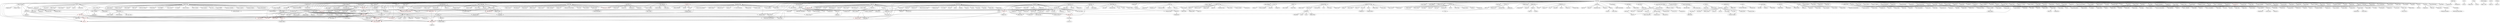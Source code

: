 strict digraph G{
"Jiawei Han" -> "Changsung Kang"
"Manish Gupta" -> "José E. Moreira"
"Jiawei Han" -> "Binbin Lin"
"Jiebo Luo" -> "Matthew Boutell"
"Jiawei Han" -> "Harvey J. Miller"
"Lu Liu" -> "Zhong Yao"
"José E. Moreira" -> "George Almási"
"Tarek F. Abdelzaher" -> "Hieu Khac Le"
"Dong Xin" -> "Zheng Shao"
"Jiawei Han" -> "Ying Lu"
"Jiawei Han" -> "Joshua Hailpern"
"Anthony K. H. Tung" -> "Karen Sollins"
"Xiaofei He" -> "Deng Cai"
"Jiawei Han" -> "Saurav Pandit"
"Hector Gonzalez" -> "Lu-An Tang"
"Yizhou Sun" -> "Fabio Fumarola"
"Bolin Ding" -> "Zhenhui Li"
"Jiawei Han" -> "Charu C. Aggarwal"
"Jiawei Han" -> "Gene Spafford"
"Jiawei Han" -> "Jie Tang"
"Manish Gupta" -> "Erik W. Draeger"
"Jiawei Han" -> "Yixin Chen"
"Huiling Chen" -> "Xuejie Liu"
"Manish Gupta" -> "Hans Jacobson"
"Hongyan Liu" -> "Feng Kong"
"Chen Chen" -> "Xiaofei Zhang"
"Jiawei Han" -> "Jingjing Wang"
"David Lo" -> "Richard J. Oentaryo"
"Guoliang Li" -> "Jiannan Wang"
"Yizhou Sun" -> "Marina Danilevsky"
"Jiebo Luo" -> "Quanzeng You"
"Jiawei Han" -> "Yifan Li"
"Sangkyum Kim" -> "Hyungsul Kim"
"Soumen Chakrabarti" -> "Somnath Banerjee"
"Ziyu Guan" -> "Arijit Khan"
"Paul Bennett" -> "Raman Chandrasekar"
"Jae-Gil Lee" -> "Seulki Lee"
"Jing Gao" -> "Marina Danilevsky"
"Soumen Chakrabarti" -> "Avinava Dubey"
"Latifur Khan" -> "Mamoun Awad"
"Jiawei Han" -> "Kevin W. Hamlen"
"Gengxin Miao" -> "Ziyu Guan"
"Zhijun Yin" -> "Jingmin Zhang"
"Raghu Ganti" -> "Lance Kaplan"
"Jianhua Feng" -> "Jiannan Wang"
"Jianyong Wang" -> "Zhiping Zeng"
"Jie Yu" -> "Liming Lu"
"Dong Xin" -> "Bahman Bahmani"
"Guofei Jiang" -> "Dara Kusic"
"Rui Ma" -> "Jingfeng Xue"
"Lu Liu" -> "Changze Wu"
"Lin Gu" -> "Rui Chu"
"Binbin Lin" -> "Guoji Zhang"
"Xifeng Yan" -> "Feida Zhu"
"Yi Yang" -> "Fangni Chen"
"Jiawei Han" -> "Feng Liang"
"Tianyi Wu" -> "Yintao Yu"
"Deng Cai" -> "Gengxin Miao"
"Charu C. Aggarwal" -> "Arijit Khan"
"Feida Zhu" -> "Richard J. Oentaryo"
"Sangkyum Kim" -> "Rahul Malik"
"Yizhou Sun" -> "Jianbin Huang"
"Hyungsul Kim" -> "Lingyi Liu"
"Kevin Chen-Chuan Chang" -> "Shui-Lung Chuang"
"Mihai Christodorescu" -> "Mila Dalla Preda"
"Xiaoxin Yin" -> "Xiaobing Xue"
"Wenjie Zhang" -> "Qianlu Lin"
"Duo Zhang" -> "Yintao Yu"
"Huiling Chen" -> "Guoqing Zhao"
"Jang-Eui Hong" -> "Jong-Phil Kim"
"Yizhou Sun" -> "Hyungsul Kim"
"Jiawei Han" -> "Jie Yu"
"José E. Moreira" -> "José G. Castaños"
"Wei Gao" -> "Xuejun Zhuo"
"Bo Zhao" -> "Pengfei Wang"
"Liangliang Cao" -> "Felix X. Yu"
"AnHai Doan" -> "Wensheng Wu"
"Jie Yu" -> "Shun Cai"
"Xifeng Yan" -> "Sudipto Das"
"Jing Gao" -> "Liang Ge"
"Rui Li" -> "Srivatsan Pallavaram"
"Jiawei Han" -> "Mohammad Maifi Hasan Khan"
"Xiaoxin Yin" -> "Zhijun Yin"
"Jie Tang" -> "Kuo Zhang"
"Jie Yu" -> "Dhiraj Joshi"
"Donato Malerba" -> "Fabio Fumarola"
"Guozhu Dong" -> "Chaoyi Pang"
"Chao Liu" -> "Rogério Richa"
"Xiao Yu" -> "Shuang An"
"Jiawei Han" -> "ChengXiang Zhai"
"Jiawei Han" -> "Yujing Wang"
"Jiawei Han" -> "Huiling Chen"
"Rui Ma" -> "Hongwen Yan"
"Jing Gao" -> "Haibin Cheng"
"Xin Jin" -> "Pengyi Zhang"
"David Lo" -> "Anh Tuan Nguyen"
"Sangkyum Kim" -> "Xiao Yu"
"Jiawei Han" -> "Hongbo Deng"
"Jiawei Han" -> "Phuong Nguyen"
"Joel Sachs" -> "Cynthia Sims Parr"
"Haifeng Chen" -> "Xiaozhu Kang"
"Jiawei Han" -> "Chengxiang Zhai"
"Wei Fan" -> "Xufei Wang"
"Rahul Malik" -> "Chandrasekar Ramachandran"
"Dhiraj Joshi" -> "Minwoo Park"
"Jing Gao" -> "Tuncer Baykas"
"Jiawei Han" -> "Xiaoyun Wu"
"ChengXiang Zhai" -> "Maryam Karimzadehgan"
"Jiong Yang" -> "Shirong Li"
"Hwanjo Yu" -> "Hune Cho"
"Bo Zhao" -> "Pengpeng Chen"
"Qiaozhu Mei" -> "Duo Zhang"
"Xinyu Guo" -> "Shenglian Lu"
"Jiawei Han" -> "Jing Gao"
"Jiawei Han" -> "Ding Zhou"
"TaeChoong Chung" -> "Ngo Anh Vien"
"Charu C. Aggarwal" -> "Guo-Jun Qi"
"Xiong Liu" -> "Xiangdong Jia"
"Chengxiang Zhai" -> "Zhijun Yin"
"Xifeng Yan" -> "Qiang Qu"
"Jie Yu" -> "Jiguang Wan"
"Tarek Abdelzaher" -> "Hieu Le"
"Hector Gonzalez" -> "William D. Lewis"
"Xiaofei He" -> "Changjin Xu"
"Jiawei Han" -> "Xiaolei Li"
"Ana Lelescu" -> "Alfredo Alba"
"Jiawei Han" -> "Guo-Jun Qi"
"Hongyan Liu" -> "Zhixu Li"
"Jiawei Han" -> "Min-Soo Kim"
"Tom La Porta" -> "Haoying Fu"
"Peixiang Zhao" -> "Xiao Yu"
"Jiawei Han" -> "Cindy Xide Lin"
"Xifeng Yan" -> "Qihong Shao"
"Yao Hu" -> "Debing Zhang"
"Jie Yu" -> "Xiangfeng Luo"
"Osmar R. Zaïane" -> "Simeon J. Simoff"
"Dhiraj Joshi" -> "Ritendra Datta"
"Tarek Abdelzaher" -> "Hyungsul Kim"
"Krzysztof Koperski" -> "Thien Nguyen"
"Tianyi Wu" -> "Yizhou Sun"
"Tarek Abdelzaher" -> "Mohammad Maifi Hasan Khan"
"Jiebo Luo" -> "Tianli Yu"
"Jiong Yang" -> "Gang Shu"
"David Lo" -> "Ferdian Thung"
"Yanen Li" -> "Marina Danilevsky"
"Jiawei Han" -> "Jiebo Luo"
"Jiawei Han" -> "Raghu Ganti"
"Jiawei Han" -> "Xifeng Yan"
"Tarek Abdelzaher" -> "Praveen Jayachandran"
"Jiawei Han" -> "Michael LeMay"
"Qiaozhu Mei" -> "Cindy Xide Lin"
"Rui Li" -> "Yunxiang Ling"
"Gyan Bhanot" -> "Ravi Vijaya Satya"
"Jiawei Han" -> "Tarek F. Abdelzaher"
"Manish Gupta" -> "B. Chandra"
"Yizhou Sun" -> "Yintao Yu"
"Jiawei Han" -> "Dhiraj Joshi"
"Ruoming Jin" -> "Leonid Glimcher"
"Manish Gupta" -> "Mauricio Serrano"
"Manish Gupta" -> "Soumen Chakrabarti"
"Tarek F. Abdelzaher" -> "Hossein Ahmadi"
"Jiawei Han" -> "Jimeng Sun"
"Jie Yu" -> "Shunxiang Zhang"
"ChengXiang Zhai" -> "Hyun Duk Kim"
"Xiaofei He" -> "Yao Hu"
"Guoji Zhang" -> "Guoxian Yu"
"Jing Gao" -> "Lu Su"
"Jing Yuan" -> "Martin Rajchl"
"Xiao Yu" -> "Fabio Fumarola"
"Jiawei Han" -> "Jian Pei"
"Chi Wang" -> "Fabio Fumarola"
"Jiawei Han" -> "Jianyong Wang"
"Chen Chen" -> "Gang Han"
"Xin Jin" -> "Arjun Dasgupta"
"Chi Wang" -> "Marina Danilevsky"
"Jing Gao" -> "Shaohan Hu"
"ChengXiang Zhai" -> "Yanen Li"
"Chen Chen" -> "Ping-Hao Wu"
"Xifeng Yan" -> "Brandon Norick"
"Xiaofei He" -> "Mingcheng Qu"
"Bin He" -> "Wu Song"
"Rui Ma" -> "Keke Cai"
"Hossein Ahmadi" -> "Nam Pham"
"Tarek F. Abdelzaher" -> "Nam Pham"
"Siau-Cheng Khoo" -> "David Lo"
"Haiyan Hu" -> "Fei Pan"
"Jiawei Han" -> "Chi Wang"
"Lidan Wang" -> "Xiao Cheng"
"Jiebo Luo" -> "Roelof van Zwol"
"Hong Cheng" -> "Zhijun Yin"
"Manish Gupta" -> "Gyan Bhanot"
"Jiawei Han" -> "Hiroyuki Kawano"
"Jing Yuan" -> "Wu Qiu"
"Jiawei Han" -> "Cuiping Li"
"Jiawei Han" -> "Anand Ranganathan"
"Deng Cai" -> "Debing Zhang"
"Manish Gupta" -> "David M. Brooks"
"Deng Cai" -> "Ming Ji"
"Deng Cai" -> "Jianke Zhu"
"ChengXiang Zhai" -> "Azadeh Shakery"
"Chen Chen" -> "Pascual Martínez-Gómez"
"Jiawei Han" -> "Heng Ji"
"Jie Tang" -> "Limin Yao"
"Ming Ji" -> "Binbin Lin"
"Wei Fan" -> "Fang Chu"
"Jiawei Han" -> "Yuan Lin"
"Manish Gupta" -> "Koen Danckaert"
"Jiawei Han" -> "Zhenhui Li"
"Jiawei Han" -> "Eibe Frank"
"Jiawei Han" -> "Sungjin Im"
"Wei Fan" -> "Erheng Zhong"
"Manish Gupta" -> "John Gunnels"
"Wei Gao" -> "Min Kyung An"
"Jiawei Han" -> "Qiang Qu"
"Chen Chen" -> "Yongqiang Xiong"
"Jiawei Han" -> "Xiaomei Zhang"
"Hector Gonzalez" -> "Jae-Gil Lee"
"Hwanjo Yu" -> "Sungchul Kim"
"Jianhua Feng" -> "Guoliang Li"
"Jiawei Han" -> "Xingjie Liu"
"Jiawei Han" -> "Hossein Ahmadi"
"Xiaofei He" -> "Binbin Lin"
"Jiawei Han" -> "Kavita Ganesan"
" Lucia" -> "Ferdian Thung"
"Hongyan Liu" -> "Chunmei Wang"
"Jiawei Han" -> "Hieu Khac Le"
"Zhou Lan" -> "Chin-Sean Sum"
"Chen Chen" -> "M. M. Khan"
"Xiao Yu" -> "Yujing Wang"
"Xifeng Yan" -> "Shengqi Yang"
"David Lo" -> "Didi Surian"
"Xin Jin" -> "Xavier Dahan"
"Jiawei Han" -> "Bolin Ding"
"Kevin Chen-Chuan Chang" -> "Yuan Fang"
"Jiawei Han" -> "Meng Jiang"
"Bin He" -> "Giovanni Vecchiato"
"David Lo" -> "Liang Gong"
"Jiawei Han" -> "Wei Vivian Zhang"
"Manish Gupta" -> "Hiroshi Akiba"
"Lu-An Tang" -> "Zhenhui Li"
"Jiawei Han" -> "Xiao Cheng"
"Simeon J. Simoff" -> "Debbie Zhang"
"Hongyan Liu" -> "Yingqin Gu"
"Tarek F. Abdelzaher" -> "Chengdu Huang"
"Kevin Chen-Chuan Chang" -> "Bin He"
"Jing Gao" -> "Xiaoyi Li"
"Hong Cheng" -> "Qi Pan"
"Liqian Luo" -> "Pascal Vicaire"
"Yifan Li" -> "Yuehua Wang"
"Jing Gao" -> "Yueting Yang"
"Andrew Gallagher" -> "Adarsh Kowdle"
"Donato Malerba" -> "Michelangelo Ceci"
"Jing Gao" -> "Hongliang Wang"
"Jiawei Han" -> "Lu-An Tang"
"Ling Feng" -> "Yiping Li"
"Wen Jin" -> "Xiaohui Rong"
"Bin He" -> "Laura Astolfi"
"Raymond T. Ng" -> "Olga Kapitskaia"
"Guofei Jiang" -> "Yueping Zhang"
"Anthony K. H. Tung" -> "Hua Lu"
"Jiawei Han" -> "Julia Hockenmaier"
"Xifeng Yan" -> "Shu Tao"
"Jiawei Han" -> "Joel Sachs"
"Qing Chen" -> "Jicheng Liu"
"Hwanjo Yu" -> "Jinsoo Lee"
"Deng Cai" -> "Wei Vivian Zhang"
"Jiawei Han" -> "Arthur Gretton"
"Xiaofei He" -> "Ming Ji"
"Latifur Khan" -> "Vaibhav Khadilkar"
"Chi Wang" -> "Anne Kao"
"Jiawei Han" -> "Gong Chen"
"Chen Chen" -> "Yibo Zhu"
"Xifeng Yan" -> "Ziyu Guan"
"Jiawei Han" -> "Mihai Christodorescu"
"Qing Chen" -> "Mohammad M. Masud"
"Jiawei Han" -> "Shaohan Hu"
"David Lo" -> "Tegawendé F. Bissyandé"
"Jiawei Han" -> "Andrew Gallagher"
"Feida Zhu" -> "Kwan Hui Lim"
"Jiawei Han" -> "Hong Cheng"
"Jiawei Han" -> "Chen Chen"
"Tarek Abdelzaher" -> "Chengdu Huang"
"Xiaoxin Yin" -> "Iftah Gamzu"
"Jiawei Han" -> "Anthony K.  H. Tung"
"Jie Tang" -> "Yajie Miao"
"Bin He" -> "Stephen Boyer"
"Jiawei Han" -> "Dong Xin"
"Xifeng Yan" -> "Arijit Khan"
"Jiawei Han" -> "Guofei Jiang"
"Xifeng Yan" -> "Le Song"
"Tarek F. Abdelzaher" -> "Pascal Vicaire"
"Xiaofei He" -> "Jianke Zhu"
"Tarek Abdelzaher" -> "Liqian Luo"
"Jiawei Han" -> "Xin Jin"
"Gyan Bhanot" -> "Erik W. Draeger"
"Jiebo Luo" -> "Jingjing Meng"
"Charu Aggarwal" -> "Karthik Subbian"
"Tarek Abdelzaher" -> "William Conner"
"Jiawei Han" -> "Duo Zhang"
"Edward Kim" -> "Maria A. Kazandjieva"
"Raymond T. Ng" -> "Edwin M. Knorr"
"Manish Gupta" -> "Yefim Shuf"
"Jiawei Han" -> "Xiao Yu"
"Latifur Khan" -> "Kevin W. Hamlen"
"Jiawei Han" -> "Wei Zou"
"Hwanjo Yu" -> "Jinoh Oh"
"Jiawei Han" -> "Anthony K.H. Tung"
"Manish Gupta" -> "John-David Wellman"
"Deng Cai" -> "Chenxia Wu"
"Hongyan Liu" -> "Xu Jia"
"Ming Ji" -> "Cindy Xide Lin"
"Jiawei Han" -> "Zhijun Yin"
"Xiaoxin Yin" -> "Tianyi Wu"
"Bin He" -> "Donatella Mattia"
"Latifur Khan" -> "Manghui Tu"
"Jiawei Han" -> "Manish Gupta"
"Hong Cheng" -> "Xuanhui Wang"
"Deng Cai" -> "Jidong Zhao"
"Xifeng Yan" -> "Zheng Shao"
"Jiong Yang" -> "Yifan Li"
"Xiaofei He" -> "Siliang Tang"
"Jiawei Han" -> "Wei Fan"
"Cuiping Li" -> "Linlin Zhang"
"Manish Gupta" -> "George Almasi"
"Heng Ji" -> "Marina Danilevsky"
"Jiawei Han" -> "Zhen Wen"
"Xiao Yu" -> "Lu-An Tang"
"Huiling Chen" -> "Ningyi Xu"
"Jiawei Han" -> "Bo-June (Paul) Hsu"
"Hwanjo Yu" -> "TaeChoong Chung"
"Jiawei Han" -> "Zheng Shao"
"Mihai Christodorescu" -> "Pedro Giovanni Leon"
"Bin He" -> "Amit Behal"
"Laura Astolfi" -> "Giovanni Vecchiato"
"Cheong Youn" -> "Yongwan Kim"
"Hua Lu" -> "Xuegang Huang"
"Julia Hockenmaier" -> "Ali Farhadi"
"Yalin Zheng" -> "Mohd Hanafi Ahmad Hijazi"
"Cindy Xide Lin" -> "Zhenhui Li"
"Wei Zou" -> "Jian Mao"
"Wei Fan" -> "Aibo Song"
"Anthony K. H. Tung" -> "Xinyu Guo"
"Zhijun Yin" -> "Sangkyum Kim"
"Latifur Khan" -> "Mohammad Farhan Husain"
"Jiawei Han" -> "Latifur Khan"
"Jiawei Han" -> "Mantao Xu"
"Xifeng Yan" -> "Xiaoyin Wang"
"Xiao Yu" -> "Marina Danilevsky"
"Jie Tang" -> "Tiancheng Lou"
"Hwanjo Yu" -> "Byungchul Park"
"Jiawei Han" -> "Suman Nath"
"Maoxin Liao" -> "Changjin Xu"
"Hector Gonzalez" -> "Hongrae Lee"
"Lu Liu" -> "Yutong Lu"
"Anthony K. H. Tung" -> "Zhan Su"
"Xiaofei He" -> "Jidong Zhao"
"Xin Jin" -> "Zhijing Zhang"
"Jian Pei" -> "Biao Xiang"
"Anthony K. H. Tung" -> "Zhenjie Zhang"
"Chi Wang" -> "Yanen Li"
"Chen Chen" -> "Feida Zhu"
"Jiawei Han" -> "David Lo"
"Chen Chen" -> "Qian Ai"
"Charu Aggarwal" -> "Mohammad M. Masud"
"Deng Cai" -> "Binbin Lin"
"Xifeng Yan" -> "Cindy Xide Lin"
"Bolin Ding" -> "Yongxin Tong"
"Arthur Gretton" -> "Frank C. Meinecke"
"Tarek F. Abdelzaher" -> "Raghu K. Ganti"
"Jiawei Han" -> "Feida Zhu"
"ChengXiang Zhai" -> "Parikshit Sondhi"
"Jing Yuan" -> "Lu-An Tang"
"Jiawei Han" -> "David Wai-Lok Cheung"
"Xiao Yu" -> "Hyungsul Kim"
"Jiawei Han" -> "Kaizhi Tang"
"Jiebo Luo" -> "Jingen Liu"
"Qing Chen" -> "Yuxiang Shao"
"Jiawei Han" -> "Venkatesh Ganti"
"Jiawei Han" -> "Jianbin Huang"
"Wei Fan" -> "Sihong Xie"
"Qiaozhu Mei" -> "Pradeep Muthukrishnan"
"TaeChoong Chung" -> "Nguyen Hoang Viet"
"Jiawei Han" -> "Cheong Youn"
"Jiawei Han" -> "Scott Spangler"
"Bo Zhao" -> "Cindy Xide Lin"
"Jiawei Han" -> "Rahul Malik"
"Chen Chen" -> "Ning Han"
"Dong Xin" -> "Tianyi Wu"
"Jiebo Luo" -> "Mrityunjay Kumar"
"Jie Tang" -> "Sen Wu"
"ChengXiang Zhai" -> "Kavita Ganesan"
"Bin He" -> "Jeffrey Kreulen"
"Hwanjo Yu" -> "Gae-won You"
"Fabio Fumarola" -> "Marina Danilevsky"
"Jiawei Han" -> "Hwanjo Yu"
"Chi Wang" -> "F. R. Mcmorris"
"Jiawei Han" -> "Jeffrey Hancock"
"Tarek F. Abdelzaher" -> "Ronghua Zhang"
"Jing Gao" -> "Mohammad M. Masud"
"Jiawei Han" -> "Hyungsul Kim"
"Chi Wang" -> "Guantao Chen"
"Kevin Chen-Chuan Chang" -> "Hwanjo Yu"
"Xifeng Yan" -> "Aaron J. Elmore"
"Hossein Ahmadi" -> "Hieu Khac Le"
"Hong Cheng" -> "Miao Qiao"
"Shu Tao" -> "Gengxin Miao"
"Jiawei Han" -> "Lili Wang"
"Jinha Kim" -> "Jinoh Oh"
"Jiawei Han" -> "Tom La Porta"
"Hongyan Liu" -> "Yuanzhe Cai"
"ChengXiang Zhai" -> "Xu Ling"
"Jiawei Han" -> "Hector Gonzalez"
"Jiawei Han" -> "Hongning Wang"
"Wen Jin" -> "Bo Sheng"
"Tarek F. Abdelzaher" -> "Brian M. Blum"
"Wei Zou" -> "Tielei Wang"
"Yifan Li" -> "Ling Zhu"
"Jie Tang" -> "Xuezhi Wang"
"Jiawei Han" -> "Kevin Chen-Chuan Chang"
"Xifeng Yan" -> "Petko Bogdanov"
"Hong Cheng" -> "Chunyang Wang"
"Wei Zou" -> "Kui Yuan"
"Jiawei Han" -> "Siau-Cheng Khoo"
"Xifeng Yan" -> "Nan Cao"
"Jiawei Han" -> "Qiaozhu Mei"
"Jiawei Han" -> "Yu He"
"Jae-Gil Lee" -> "Bolin Ding"
"Jiawei Han" -> "Yunhe Pan"
"Xuanhui Wang" -> "Changsung Kang"
"Donato Malerba" -> "Anna Ciampi"
"Chi Wang" -> "Heng Ji"
"Jiawei Han" -> "Fabio Fumarola"
"Feng Liang" -> "Jungan Chen"
"Xiaofei He" -> "Yue Lin"
"Jing Gao" -> "Yizhou Sun"
"Deng Cai" -> "Yue Lin"
"Ying Lu" -> "Anwar Mamat"
"Jiawei Han" -> "Haixun Wang"
"Jiawei Han" -> "Wen Jin"
"Xin Jin" -> "Anfeng Liu"
"Bolin Ding" -> "Cindy Xide Lin"
"Kaizhi Tang" -> "Xiong Liu"
"ChengXiang Zhai" -> "Alexander Kotov"
"Hossein Ahmadi" -> "Hieu Le"
"Xin Jin" -> "Anbang Xu"
"Cuiping Li" -> "Bo Qu"
"Tarek F. Abdelzaher" -> "Lu Su"
"Zheng Shao" -> "Rubao Lee"
"Feida Zhu" -> "Qiang Qu"
"Lee Giles" -> "Xuan Yu"
"ChengXiang Zhai" -> "Duo Zhang"
"Chen Chen" -> "Gang Yao"
"Jianke Zhu" -> "Steven C.H. Hoi"
"Manish Gupta" -> "Sam Midkiff"
"Jiawei Han" -> "Jing Jiang"
"Bo-June (Paul) Hsu" -> "Yuan Fang"
"Yizhou Sun" -> "Lu-An Tang"
"Yu He" -> "Claude Alain"
"Jiawei Han" -> "Liangliang Cao"
"David Lo" -> "Chengnian Sun"
"ChengXiang Zhai" -> "Xuehua Shen"
"Mantao Xu" -> "Minjie Chen"
"Anthony K. H. Tung" -> "Bing Tian Dai"
"Tarek Abdelzaher" -> "Hieu Khac Le"
"Yintao Yu" -> "Zhenhui Li"
"Xiaolei Li" -> "Tianyi Wu"
"Osmar R. Zaïane" -> "Jiyang Chen"
"Sangkyum Kim" -> "Lu-An Tang"
"Deng Cai" -> "Ziyu Guan"
"Xiong Liu" -> "Lee-Wei Yang"
"Jiawei Han" -> "Soumen Chakrabarti"
"Krzysztof Koperski" -> "Jisheng Liang"
"Jae-Gil Lee" -> "Yintao Yu"
"Jiawei Han" -> "Kaushik Chakrabarti"
"Rubao Lee" -> "Ablimit Aji"
"Jiawei Han" -> "Rui Ma"
"Deng Cai" -> "Yao Hu"
"Osmar R. Zaïane" -> "Andrew Foss"
"Jiawei Han" -> "Jing Zheng"
"Shen Li" -> "Mohammad Maifi Hasan Khan"
"Jianyong Wang" -> "Na Ta"
"Jiawei Han" -> "Yoonkyong Lee"
"Latifur Khan" -> "Gal Lavee"
"Jing Gao" -> "Yueru Wei"
"David Lo" -> "Xin Xia"
"Peixiang Zhao" -> "Heli Sun"
"Tarek Abdelzaher" -> "Hengchang Liu"
"Jie Tang" -> "Longjun Huang"
"John Gunnels" -> "Gyan Bhanot"
"Jiawei Han" -> " Lucia"
"Xiaofei He" -> "Chenxia Wu"
"AnHai Doan" -> "Yoonkyong Lee"
"Xifeng Yan" -> "Gengxin Miao"
"Shu Tao" -> "Qihong Shao"
"Jae-Gil Lee" -> "Lu-An Tang"
"Hwanjo Yu" -> "Youngdae Kim"
"Yizhou Sun" -> "Heli Sun"
"William H. Hsu" -> "Haipeng Guo"
"Deng Cai" -> "Ke Lu"
"Chi Wang" -> "Li Sheng"
"Hyun Duk Kim" -> "Hyungsul Kim"
"Jiawei Han" -> "Yanheng Liu"
"Xiong Liu" -> "Haiyang Fu"
"Gong Chen" -> "Qing Sun"
"Xiao Yu" -> "Jianfeng Zhu"
"Kaushik Chakrabarti" -> "Kriengkrai Porkaew"
"Guozhu Dong" -> "Hao Zhao"
"Qiaozhu Mei" -> "Xu Ling"
"Jang-Eui Hong" -> "Sang-Uk Jeon"
"Wei Fan" -> "Rita Chattopadhyay"
"Xiaoyin Wang" -> "Chengnian Sun"
"Kaizhi Tang" -> "Roger Xu"
"Dhiraj Joshi" -> "Junjie Cai"
"Jiawei Han" -> "Xiaoyu Wang"
"Jian Pei" -> "Rong She"
"Hong Cheng" -> "Yu Jia"
"Ling Feng" -> "Jianwen Chen"
"Latifur Khan" -> "Kevin Hamlen"
"Heli Sun" -> "Guangtao Wang"
"Jiawei Han" -> "Xiong Liu"
"Jiawei Han" -> "Raymond T. Ng"
"Bin He" -> "Alfredo Alba"
"Ali Farhadi" -> "Mohammad Rastegari"
"Mark Giampapa" -> "Blake G. Fitch"
"Jiawei Han" -> "Hongyan Liu"
"Jian Pei" -> "Aparna Varde"
"Xu Ling" -> "Hongxing Wang"
"Jiawei Han" -> "Brandon Norick"
"Chen Chen" -> "Yan Qin"
"Jing Gao" -> "Chandrasekar Ramachandran"
"Chen Chen" -> "Xuri Tang"
"Jian Pei" -> "Wenjie Zhang"
"Qing Chen" -> "Tianshun Yao"
"Jiawei Han" -> "Yanen Li"
"Dong Xin" -> "Xu Ling"
"Deng Cai" -> "Can Wang"
"Guo-Jun Qi" -> "Haojie Li"
"Jiawei Han" -> "Peixiang Zhao"
"Jing Zheng" -> "Yalin Zheng"
"Jiawei Han" -> "Mudhakar Srivatsa"
"Xiaolei Li" -> "Haipeng Jia"
"Xiaoxin Yin" -> "Wen Ding"
"Jianyong Wang" -> "Wei Zhuang"
"Jiawei Han" -> "Usama Fayyad"
"Jiawei Han" -> "Laks V. S. Lakshmanan"
"Manish Gupta" -> "Alan Gara"
"David Wai-Lok Cheung" -> "Zhexue Huang"
"Jiawei Han" -> "Hao Ma"
"Jie Tang" -> "Daifeng Li"
"Chi Wang" -> "Xiao Cheng"
"Jiawei Han" -> "Anthony K. H. Tung"
"Xiaofei Zhang" -> "Ze Liu"
"Jian Pei" -> "Daxin Jiang"
"Jiawei Han" -> "Paul Bennett"
"Jiawei Han" -> "Raoul Rivas"
"Liangliang Cao" -> "Shifeng Chen"
"Chao Liu" -> "Maozhong Jin"
"Guoliang Li" -> "Dong Deng"
"Deng Cai" -> "Shiding Lin"
"Chi Wang" -> "Hongning Wang"
"Jiawei Han" -> "Lidan Wang"
"ChengXiang Zhai" -> "Hongning Wang"
"Latifur Khan" -> "Mohammad M. Masud"
"Jiawei Han" -> "Osmar R. Zaïane"
"Qiaozhu Mei" -> "Zhijun Yin"
"Bolin Ding" -> "Yintao Yu"
"Jiawei Han" -> "Donato Malerba"
"Jiawei Han" -> "Charu Aggarwal"
"Qiaozhu Mei" -> "Yunliang Jiang"
"Haixun Wang" -> "Yijian Bai"
"Jiawei Han" -> "Lu Su"
"Shu Tao" -> "Ziyu Guan"
"Latifur Khan" -> "Pallabi Parveen"
"Zhijun Yin" -> "Yizhou Sun"
"Jiawei Han" -> "Fei Pan"
"Jiawei Han" -> "Chandrasekar Ramachandran"
"Anthony K. H. Tung" -> "Yuelong Jiang"
"Jiawei Han" -> "Junqiang Liu"
"Jiawei Han" -> "Quanquan Gu"
"Jiawei Han" -> "Yuanyuan Tian"
"Manish Gupta" -> "Samuel Midkiff"
"Jiawei Han" -> "Wei Gao"
"Ying Lu" -> "Yung-Yi Wang"
"Jie Tang" -> "Huaqing Min"
"Yanen Li" -> "Xiao Cheng"
"Jiawei Han" -> "Yuguo Chen"
"Jiawei Han" -> "Ruoming Jin"
"Charu Aggarwal" -> "Yuchen Zhao"
"Jianke Zhu" -> "Chenxia Wu"
"Ling Feng" -> "R. Rajugan"
"Kevin Y. Yip" -> "Chun Kit Chui"
"Xiaolei Li" -> "Jae-Gil Lee"
"David Lo" -> " Lucia"
"Jiawei Han" -> "Qing Chen"
"Jiawei Han" -> "Haiyan Hu"
"Raoul Rivas" -> "Ahsan Arefin"
"Jiawei Han" -> "D. James Gemmell"
"Guoliang Li" -> "Ju Fan"
"Xiaofei He" -> "Debing Zhang"
"Sudipto Das" -> "Aaron J. Elmore"
"Xin Jin" -> "Michael LeMay"
"Jiawei Han" -> "Nam Pham"
"Jiawei Han" -> "Zhaohui Xie"
"Anthony K. H. Tung" -> "Shouxu Jiang"
"Bin He" -> "Ziyang Liu"
"Arthur Gretton" -> "Justin Bedo"
"Jiawei Han" -> "Xiaofei He"
"Latifur Khan" -> "Neda Alipanah"
"Heng Ji" -> "Adam Lee"
"Bo Zhao" -> "Nikunj Oza"
"Osmar R. Zaïane" -> "Mohammad El-Hajj"
"Chi Wang" -> "Hunter S. Snevily"
"Chen Chen" -> "Ting Peng"
"Jiong Yang" -> "Meng Hu"
"Jiawei Han" -> "Mohammad M. Masud"
"Xiao Yu" -> "Guo Jie"
"TaeChoong Chung" -> "SeungGwan Lee"
"Jiawei Han" -> "Lee Giles"
"Raghu K. Ganti" -> "Nam Pham"
"Manish Gupta" -> "Narendran Sachindran"
"Jian Yin" -> "Yiqiao Cai"
"Anthony K. H. Tung" -> "Zhiping Zeng"
"Jing Gao" -> "Chin-Sean Sum"
"Tarek Abdelzaher" -> "Hossein Ahmadi"
"Jiawei Han" -> "Rajat Raina"
"Jiawei Han" -> "Won-Young Kim"
"David W. Cheung" -> "Sau Dan Lee"
"Jie Tang" -> "Zi Yang"
"Hector Gonzalez" -> "Xiaolei Li"
"Jiawei Han" -> "Jae-Gil Lee"
"Manish Gupta" -> "Zhijun Yin"
"Yizhou Sun" -> "Tim Weninger"
"Keke Cai" -> "Zi Yang"
"Tarek F. Abdelzaher" -> "Ting Yan"
"Donato Malerba" -> "Oronzo Altamura"
"Bolin Ding" -> "Xiao Cheng"
"Manish Gupta" -> "Manoj K. Agarwal"
"Benjamin I. P. Rubinstein" -> "Blaine Nelson"
"Guozhu Dong" -> "Xiaonan Ji"
"Hossein Ahmadi" -> "Raghu K. Ganti"
"Jiebo Luo" -> "Dhiraj Joshi"
"Yi Yang" -> "Jian Pan"
"Bo Zhao" -> "Yongzhong Li"
"Jiawei Han" -> "Yizhou Sun"
"Anubha Gupta" -> "Sunitha Ramanujam"
"Jiawei Han" -> "Haifeng Chen"
"Yunhe Pan" -> "Xiaohua Luo"
"Jiawei Han" -> "David W. Cheung"
"Jiawei Han" -> "Yinan Zhang"
"Adam Lee" -> "Suzanne Tamang"
"Chen Chen" -> "Xiaohe Chen"
"Jiawei Han" -> "Xian Wu"
"Raghu Ganti" -> "Hieu Le"
"Manish Gupta" -> "Matthias Blumrich"
"Yizhou Sun" -> "Xiao Cheng"
"Jae-Gil Lee" -> "Zhenhui Li"
"Jiawei Han" -> "Ming Ji"
"David W. Cheung" -> "Wai-Shing Ho"
"Anthony K. H. Tung" -> "Liping Ji"
"Manish Gupta" -> "Chidamber Kulkarni"
"Jiawei Han" -> "Hasan Cam"
"Jiawei Han" -> "Yuelong Jiang"
"ChengXiang Zhai" -> "Yuanhua Lv"
"Xiao Yu" -> "Brandon Norick"
"Jiawei Han" -> "Heli Sun"
"Jiawei Han" -> "Earl Cox"
"Jiawei Han" -> "Shen Li"
"Wen Jin" -> "Pan Deng"
"Yu He" -> "Senqiang Zhou"
"Zi Huang" -> "Jiajun Liu"
"Jie Tang" -> "Wenbin Tang"
"Jiawei Han" -> "Evangelos Simoudis"
"Fei Pan" -> "Weihua Wu"
"Jiawei Han" -> "Xuehua Shen"
"ChengXiang Zhai" -> "V. G. Vinod Vydiswaran"
"Bo Zhao" -> "Tianyi Wu"
"Latifur Khan" -> "Anubha Gupta"
"Peixiang Zhao" -> "Jianbin Huang"
"Chi Wang" -> "Zhi Geng"
"Jiong Yang" -> "Jeong-Hyeon Choi"
"Chi Wang" -> "Jenö Lehel"
"Jianyong Wang" -> "Qingyan Yang"
"Qing Chen" -> "Hongsheng Xi"
"Jiawei Han" -> "Yintao Yu"
"Xian Wu" -> "Zhili Guo"
"Wen Jin" -> "Weining Qian"
"Jiawei Han" -> "Da Wei"
"Osmar R. Zaïane" -> "Rafal Rak"
"Jiawei Han" -> "Krzysztof Koperski"
"Jiawei Han" -> "Rui Li"
"Jiawei Han" -> "Ling Feng"
"Jiawei Han" -> "Keke Cai"
"Jianyong Wang" -> "Jianhua Feng"
"Kevin W. Hamlen" -> "Meera Sridhar"
"Venkatesh Ganti" -> "Sanjay Agrawal"
"Jiawei Han" -> "Long Fei"
"Tim Weninger" -> "Hyungsul Kim"
"Raymond T. Ng" -> "Carson Kai-Sang Leung"
"Xiaofei He" -> "Zheng Shao"
"Manish Gupta" -> "Suparna Bhattacharya"
"Lu Liu" -> "Hussain Al-Aqrabi"
"Chi Wang" -> "Hyungsul Kim"
"Yizhou Sun" -> "Hongbo Deng"
"Jiawei Han" -> "Tianyi Wu"
"Jiawei Han" -> "Jiong Yang"
"Ting Yan" -> "Pascal Vicaire"
"Charu C. Aggarwal" -> "Yizhou Sun"
"Jiawei Han" -> "Jaebum Kim"
"Heng Ji" -> "Suzanne Tamang"
"Latifur Khan" -> "Fatma Bouali"
"Ling Feng" -> "Tangjian Deng"
"Jiawei Han" -> "Chao Liu"
"Rui Ma" -> "Kunsheng Wang"
"Yu He" -> "Kim-Hui Yap"
"Jianke Zhu" -> "Chee Seng Chan"
"Xiaofei He" -> "Maoxin Liao"
"Gyan Bhanot" -> "Keith Henderson"
"Jiebo Luo" -> "Steven C.H. Hoi"
"Hong Cheng" -> "Didi Surian"
"Hossein Ahmadi" -> "Mohammad Maifi Hasan Khan"
"Jiawei Han" -> "Bin He"
"Jiawei Han" -> "Hieu Le"
"Bolin Ding" -> "Lu-An Tang"
"Wei Fan" -> "Xiaoxiao Shi"
"Li Sheng" -> "C. Thach Nguyen"
"Jiawei Han" -> "William H. Hsu"
"Mantao Xu" -> "Qinpei Zhao"
"Jiawei Han" -> "Xing Xie"
"Guoliang Li" -> "Le Liu"
"José G. Castaños" -> "Elie Krevat"
"Xifeng Yan" -> "Winnie Cheng"
"Jiawei Han" -> "Xiaoxin Yin"
"David W. Cheung" -> "Kevin Y. Yip"
"Phuong Nguyen" -> "Anugeetha Kunjithapatham"
"Huiling Chen" -> "Da Wei"
"Chi Wang" -> "Ashok Srivastava"
"Dong Xin" -> "Yeye He"
"Chi Wang" -> "Zhaohui Huang"
"Zheng Shao" -> "Yongqiang He"
"Weihua Wu" -> "Xiaoming Yao"
"Hieu Khac Le" -> "Dong Kun Noh"
"Jiawei Han" -> "Bo Zhao"
"Tarek F. Abdelzaher" -> "Dong Kun Noh"
"Xing Xie" -> "Zhigang Hua"
"Jiawei Han" -> "Lu Liu"
"Jiawei Han" -> "Marina Danilevsky"
"Jianyong Wang" -> "Chuancong Gao"
"Jiawei Han" -> "Guozhu Dong"
"Zhaohui Xie" -> "Yu Sheng"
"Xifeng Yan" -> "Shoji Nishimura"
"Jiawei Han" -> "Senqiang Zhou"
"Sungjin Im" -> "Sayan Bhattacharya"
"David W. Cheung" -> "Huiping Cao"
"Xing Xie" -> "Xiangye Xiao"
"Ningyi Xu" -> "Ling Ren"
"Jiawei Han" -> "Sangkyum Kim"
"ChengXiang Zhai" -> "Huizhong Duan"
"Min-Soo Kim" -> "Jeong-Hoon Lee"
"Jiawei Han" -> "Benjamin I. P. Rubinstein"
"Bin He" -> "Ling Zou"
"Yueru Wei" -> "Hongliang Wang"
"Xiao Yu" -> "Tim Weninger"
"Xiaofei He" -> "Can Wang"
"Jiawei Han" -> "Tarek Abdelzaher"
"Latifur Khan" -> "Sunitha Ramanujam"
"Xifeng Yan" -> "Fei Pan"
"Ningyi Xu" -> "Tianji Wu"
"Manish Gupta" -> "Kalapriya Kannan"
"Xiaolei Li" -> "Xinshu Dong"
"Jiawei Han" -> "Tim Weninger"
"Jiawei Han" -> "Raymond Ng"
"Jiawei Han" -> "Jing Yuan"
"Anthony K.H. Tung" -> "Bing Tian Dai"
"Bin He" -> "Ana Lelescu"
"Kevin Chen-Chuan Chang" -> "Mohamed A. Soliman"
"Jiawei Han" -> "K. P. Unnikrishnan"
"Lu Su" -> "Shaohan Hu"
"Jiawei Han" -> "Marina Barsky"
"Jiawei Han" -> "Hyun Duk Kim"
"Lidan Wang" -> "Yizhou Sun"
"Xiaolei Li" -> "Peixiang Zhao"
"Jie Tang" -> "Zhichun Wang"
"Jiawei Han" -> "Qinbao Song"
"Hong Cheng" -> "Jae-Gil Lee"
"Alan Gara" -> "Matthias Blumrich"
"Jiawei Han" -> "Edward Kim"
"Jiawei Han" -> "Jim Gemmell"
"Hwanjo Yu" -> "Jinha Kim"
"Jiebo Luo" -> "Dhruv Batra"
"Jing Gao" -> "Zhou Lan"
"Xiaofei He" -> "Wei Vivian Zhang"
"Xiao Yu" -> "Liji Wu"
"Ming Ji" -> "Zhenhui Li"
"Haifeng Chen" -> "Ssanghee Seo"
"Jiawei Han" -> "Deng Cai"
"Bolin Ding" -> "Marina Danilevsky"
"Ming Ji" -> "Zhenguo Gao"
"Laks V. S. Lakshmanan" -> "Solmaz Kolahi"
"Xiaofei He" -> "Guang Qiu"
"Mudhakar Srivatsa" -> "Janusz Marecki"
"Xing Xie" -> "Defu Lian"
"Wenjie Zhang" -> "Gaoping Zhu"
"Jiawei Han" -> "Xiang Ren"
"Latifur Khan" -> "Jeffrey Partyka"
"Cheong Youn" -> "Jang-Eui Hong"
"Xiao Yu" -> "Zhengyu He"
"Yizhou Sun" [color = red]"Tianyi Wu" [color = red]"Marina Danilevsky" [color = red]"Lu-An Tang" [color = red]"Quanquan Gu" [color = red]"Cindy Xide Lin" [color = red]"Hyungsul Kim" [color = red]"Heli Sun" [color = red]"Mohammad Maifi Hasan Khan" [color = red]"Yintao Yu" [color = red]"Ming Ji" [color = red]"Sangkyum Kim" [color = red]"Dong Xin" [color = red]"Tim Weninger" [color = red]"Bolin Ding" [color = red]"Zhijun Yin" [color = red]"Fabio Fumarola" [color = red]"Brandon Norick" [color = red]"Zhenhui Li" [color = red]"Mohammad M. Masud" [color = red]"Hieu Khac Le" [color = red]"Jianbin Huang" [color = red]"Zheng Shao" [color = red]"Binbin Lin" [color = red]}